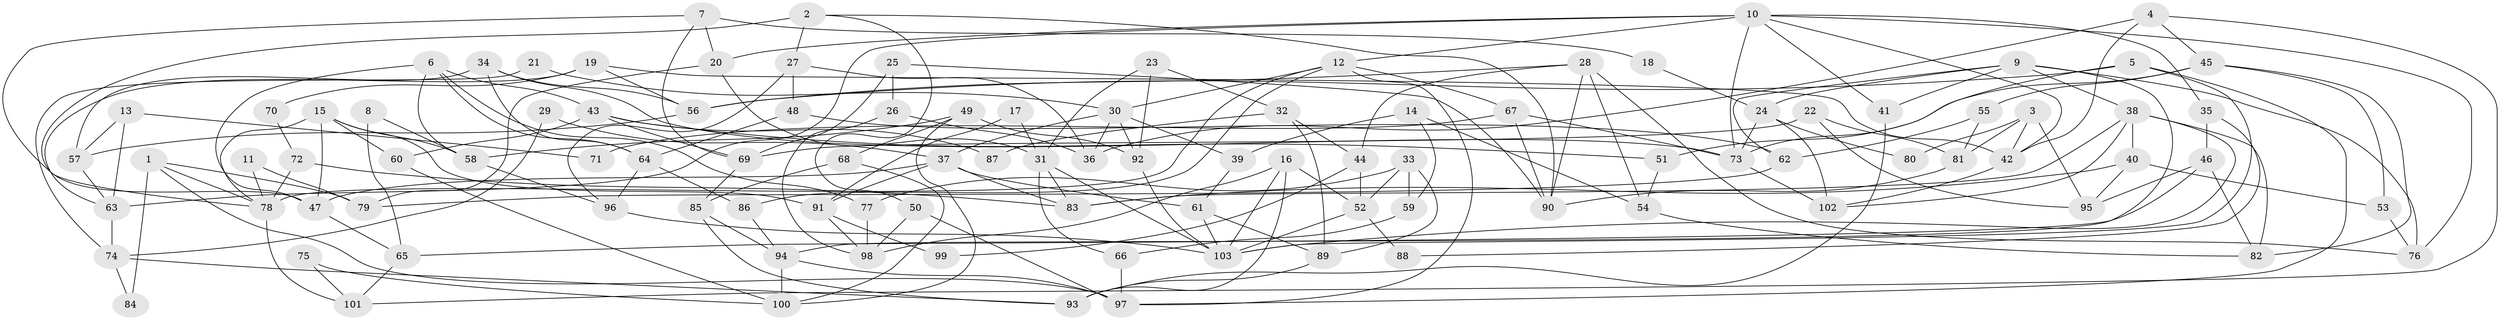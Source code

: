 // coarse degree distribution, {8: 0.057692307692307696, 9: 0.038461538461538464, 10: 0.038461538461538464, 5: 0.11538461538461539, 20: 0.019230769230769232, 7: 0.057692307692307696, 6: 0.1346153846153846, 13: 0.019230769230769232, 2: 0.19230769230769232, 3: 0.19230769230769232, 4: 0.1346153846153846}
// Generated by graph-tools (version 1.1) at 2025/50/03/04/25 22:50:47]
// undirected, 103 vertices, 206 edges
graph export_dot {
  node [color=gray90,style=filled];
  1;
  2;
  3;
  4;
  5;
  6;
  7;
  8;
  9;
  10;
  11;
  12;
  13;
  14;
  15;
  16;
  17;
  18;
  19;
  20;
  21;
  22;
  23;
  24;
  25;
  26;
  27;
  28;
  29;
  30;
  31;
  32;
  33;
  34;
  35;
  36;
  37;
  38;
  39;
  40;
  41;
  42;
  43;
  44;
  45;
  46;
  47;
  48;
  49;
  50;
  51;
  52;
  53;
  54;
  55;
  56;
  57;
  58;
  59;
  60;
  61;
  62;
  63;
  64;
  65;
  66;
  67;
  68;
  69;
  70;
  71;
  72;
  73;
  74;
  75;
  76;
  77;
  78;
  79;
  80;
  81;
  82;
  83;
  84;
  85;
  86;
  87;
  88;
  89;
  90;
  91;
  92;
  93;
  94;
  95;
  96;
  97;
  98;
  99;
  100;
  101;
  102;
  103;
  1 -- 97;
  1 -- 78;
  1 -- 79;
  1 -- 84;
  2 -- 78;
  2 -- 90;
  2 -- 27;
  2 -- 50;
  3 -- 81;
  3 -- 95;
  3 -- 42;
  3 -- 80;
  4 -- 36;
  4 -- 42;
  4 -- 45;
  4 -- 101;
  5 -- 103;
  5 -- 56;
  5 -- 73;
  5 -- 97;
  6 -- 43;
  6 -- 58;
  6 -- 47;
  6 -- 64;
  6 -- 77;
  7 -- 20;
  7 -- 69;
  7 -- 18;
  7 -- 47;
  8 -- 65;
  8 -- 58;
  9 -- 41;
  9 -- 24;
  9 -- 38;
  9 -- 62;
  9 -- 76;
  9 -- 94;
  10 -- 73;
  10 -- 12;
  10 -- 20;
  10 -- 35;
  10 -- 41;
  10 -- 42;
  10 -- 63;
  10 -- 76;
  11 -- 79;
  11 -- 78;
  12 -- 97;
  12 -- 30;
  12 -- 67;
  12 -- 78;
  12 -- 86;
  13 -- 63;
  13 -- 57;
  13 -- 71;
  14 -- 39;
  14 -- 54;
  14 -- 59;
  15 -- 78;
  15 -- 47;
  15 -- 58;
  15 -- 60;
  15 -- 91;
  16 -- 52;
  16 -- 103;
  16 -- 93;
  16 -- 98;
  17 -- 31;
  17 -- 91;
  18 -- 24;
  19 -- 42;
  19 -- 63;
  19 -- 56;
  19 -- 70;
  20 -- 31;
  20 -- 79;
  21 -- 30;
  21 -- 74;
  22 -- 69;
  22 -- 81;
  22 -- 95;
  23 -- 92;
  23 -- 31;
  23 -- 32;
  24 -- 102;
  24 -- 73;
  24 -- 80;
  25 -- 26;
  25 -- 69;
  25 -- 90;
  26 -- 98;
  26 -- 36;
  27 -- 48;
  27 -- 36;
  27 -- 96;
  28 -- 90;
  28 -- 76;
  28 -- 44;
  28 -- 54;
  28 -- 56;
  29 -- 37;
  29 -- 74;
  30 -- 92;
  30 -- 37;
  30 -- 36;
  30 -- 39;
  31 -- 66;
  31 -- 103;
  31 -- 83;
  32 -- 44;
  32 -- 87;
  32 -- 89;
  33 -- 89;
  33 -- 77;
  33 -- 52;
  33 -- 59;
  34 -- 73;
  34 -- 56;
  34 -- 57;
  34 -- 64;
  35 -- 46;
  35 -- 88;
  37 -- 47;
  37 -- 91;
  37 -- 61;
  37 -- 83;
  38 -- 83;
  38 -- 40;
  38 -- 82;
  38 -- 102;
  38 -- 103;
  39 -- 61;
  40 -- 83;
  40 -- 53;
  40 -- 95;
  41 -- 93;
  42 -- 102;
  43 -- 60;
  43 -- 51;
  43 -- 69;
  43 -- 87;
  44 -- 52;
  44 -- 99;
  45 -- 53;
  45 -- 51;
  45 -- 55;
  45 -- 82;
  46 -- 82;
  46 -- 95;
  46 -- 65;
  47 -- 65;
  48 -- 62;
  48 -- 64;
  49 -- 100;
  49 -- 58;
  49 -- 68;
  49 -- 92;
  50 -- 97;
  50 -- 98;
  51 -- 54;
  52 -- 103;
  52 -- 88;
  53 -- 76;
  54 -- 82;
  55 -- 62;
  55 -- 81;
  56 -- 57;
  57 -- 63;
  58 -- 96;
  59 -- 66;
  60 -- 100;
  61 -- 103;
  61 -- 89;
  62 -- 79;
  63 -- 74;
  64 -- 86;
  64 -- 96;
  65 -- 101;
  66 -- 97;
  67 -- 73;
  67 -- 71;
  67 -- 90;
  68 -- 85;
  68 -- 100;
  69 -- 85;
  70 -- 72;
  72 -- 78;
  72 -- 83;
  73 -- 102;
  74 -- 93;
  74 -- 84;
  75 -- 101;
  75 -- 100;
  77 -- 98;
  78 -- 101;
  81 -- 90;
  85 -- 94;
  85 -- 93;
  86 -- 94;
  89 -- 93;
  91 -- 98;
  91 -- 99;
  92 -- 103;
  94 -- 97;
  94 -- 100;
  96 -- 103;
}
